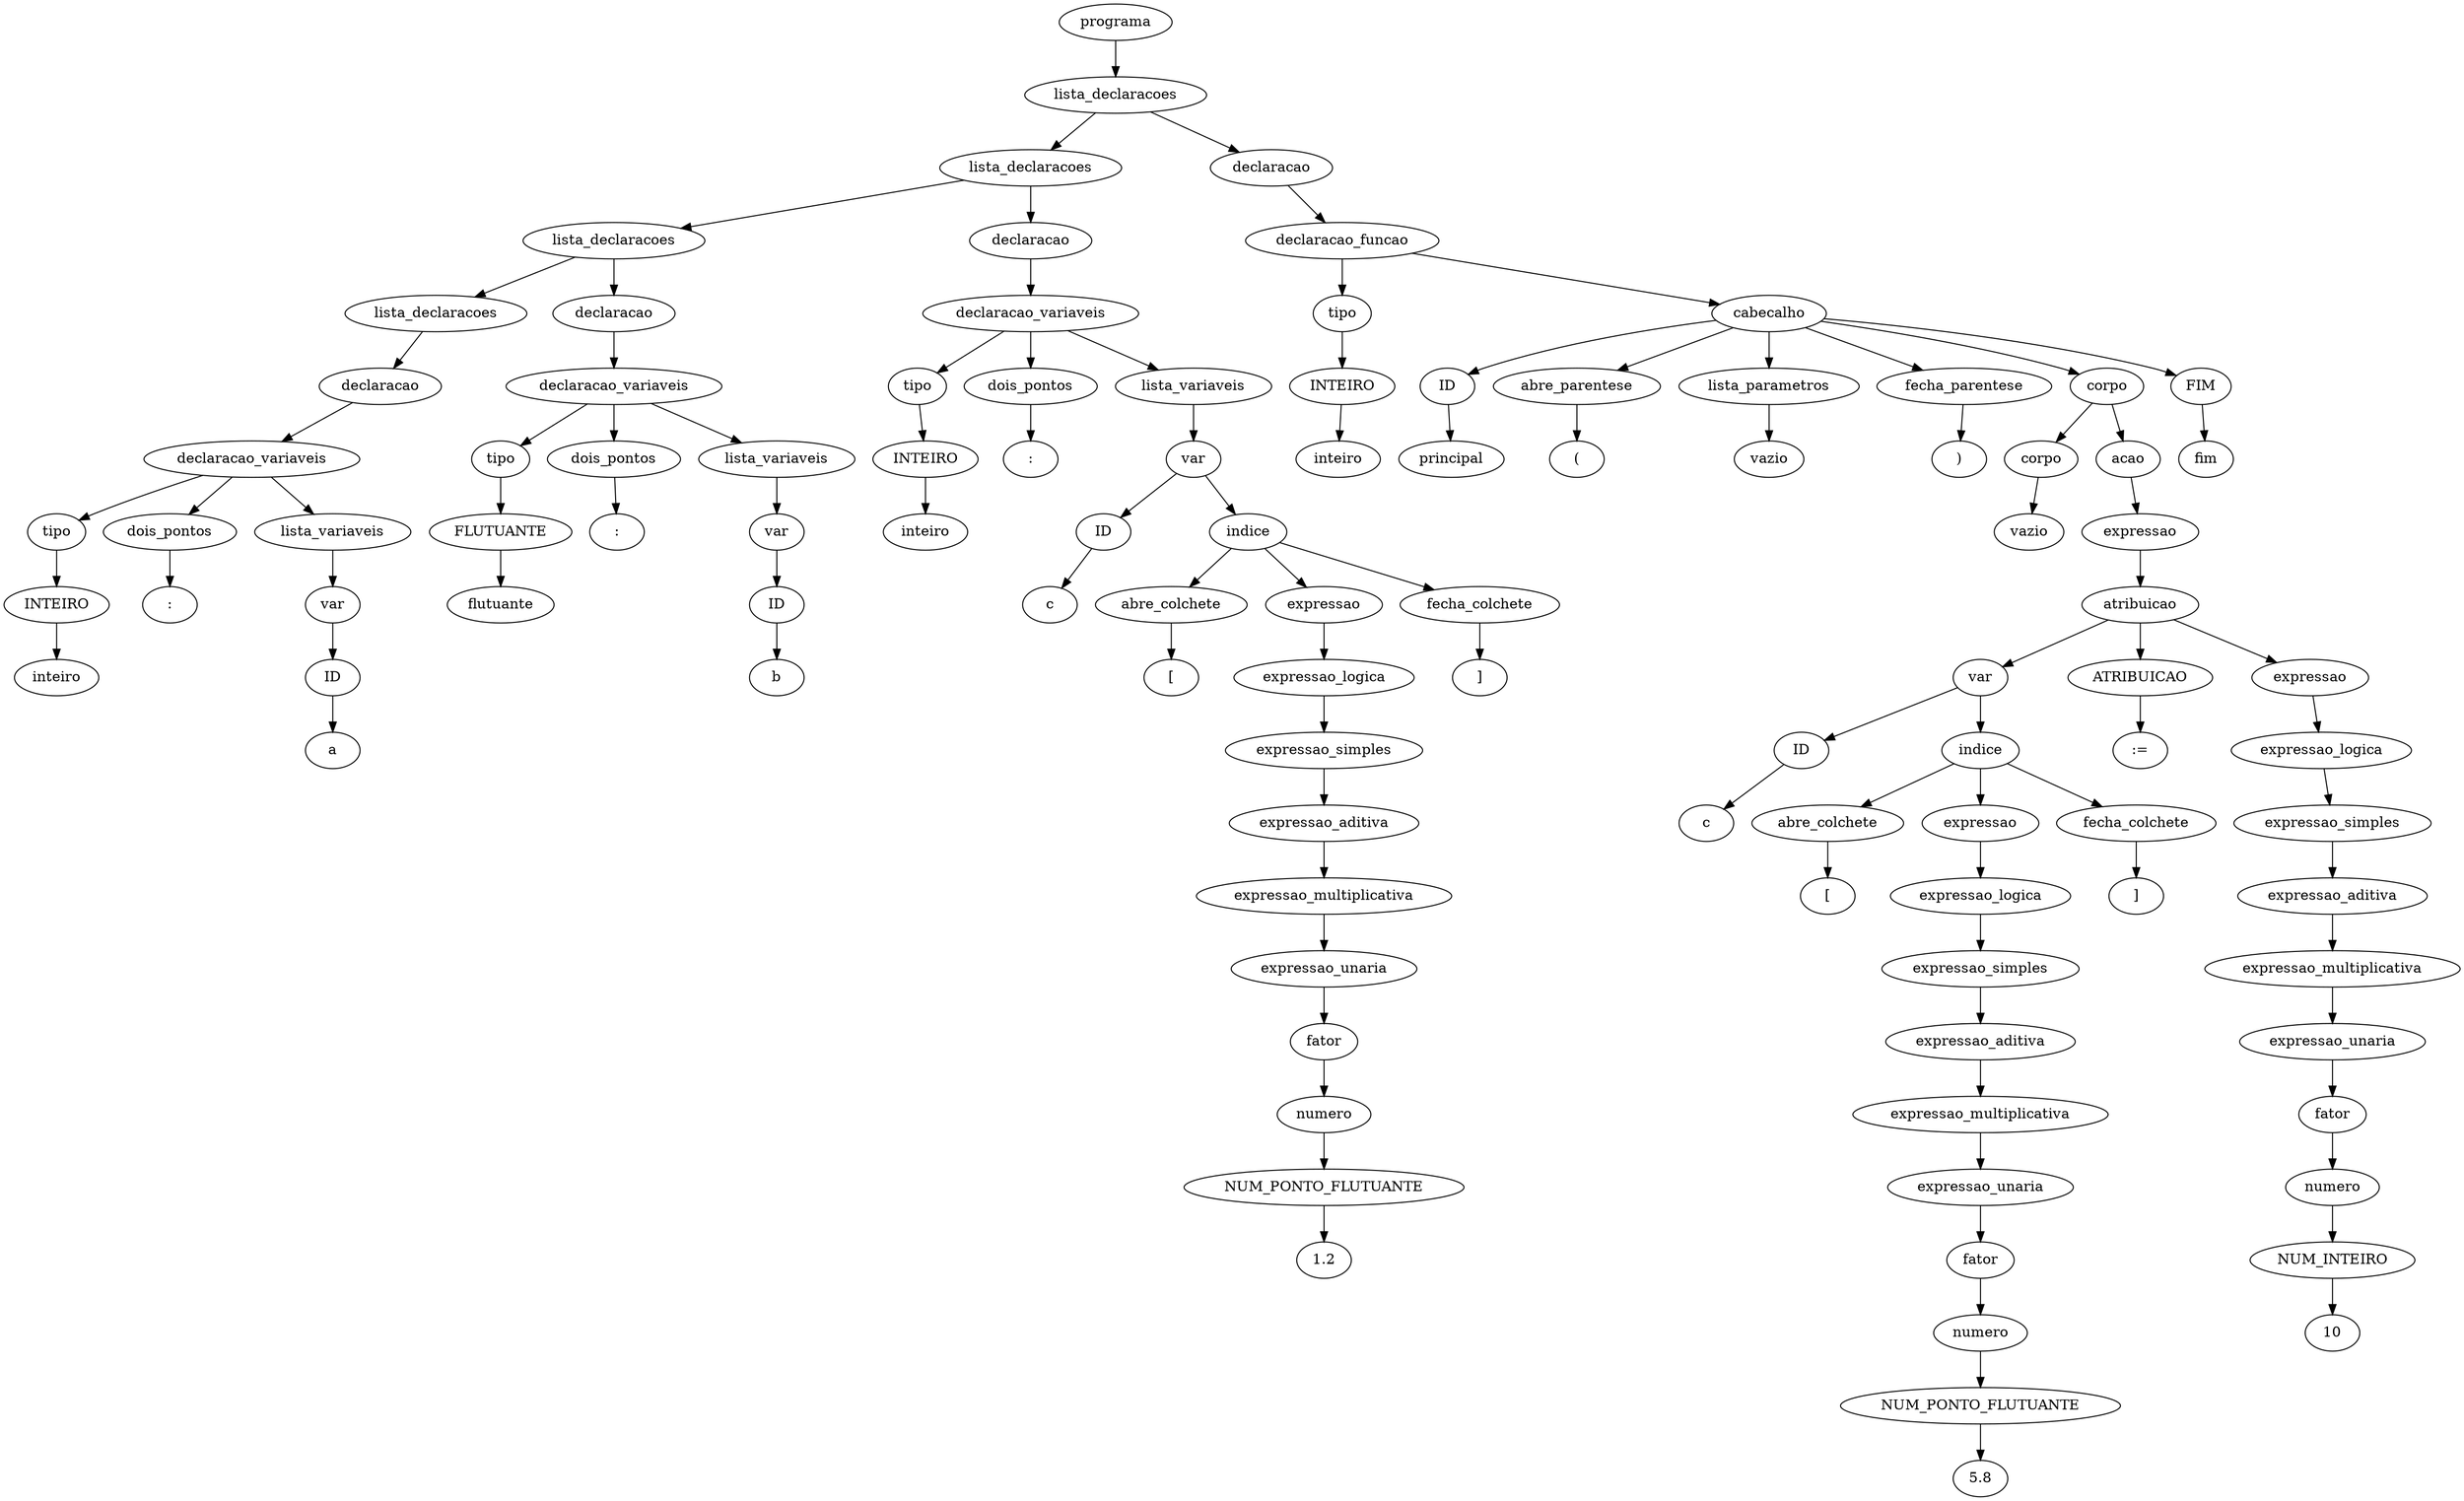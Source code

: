 digraph tree {
    "0x7f11655728e0" [label="programa"];
    "0x7f1165572dc0" [label="lista_declaracoes"];
    "0x7f1165572ee0" [label="lista_declaracoes"];
    "0x7f1165572700" [label="lista_declaracoes"];
    "0x7f1165603550" [label="lista_declaracoes"];
    "0x7f11517de8b0" [label="declaracao"];
    "0x7f11656033a0" [label="declaracao_variaveis"];
    "0x7f11656034c0" [label="tipo"];
    "0x7f1165603520" [label="INTEIRO"];
    "0x7f1165603490" [label="inteiro"];
    "0x7f1165603220" [label="dois_pontos"];
    "0x7f1165572790" [label=":"];
    "0x7f1165603280" [label="lista_variaveis"];
    "0x7f1165603430" [label="var"];
    "0x7f11517de820" [label="ID"];
    "0x7f1165572820" [label="a"];
    "0x7f1165572640" [label="declaracao"];
    "0x7f1165572580" [label="declaracao_variaveis"];
    "0x7f1165572850" [label="tipo"];
    "0x7f11655725b0" [label="FLUTUANTE"];
    "0x7f1165572730" [label="flutuante"];
    "0x7f11655729d0" [label="dois_pontos"];
    "0x7f1165572a00" [label=":"];
    "0x7f11655726d0" [label="lista_variaveis"];
    "0x7f11655725e0" [label="var"];
    "0x7f1165572610" [label="ID"];
    "0x7f1165572910" [label="b"];
    "0x7f1165572a30" [label="declaracao"];
    "0x7f1165572f10" [label="declaracao_variaveis"];
    "0x7f1165603460" [label="tipo"];
    "0x7f11656035b0" [label="INTEIRO"];
    "0x7f1165572a60" [label="inteiro"];
    "0x7f1165572df0" [label="dois_pontos"];
    "0x7f1165572bb0" [label=":"];
    "0x7f1165572880" [label="lista_variaveis"];
    "0x7f1165572ac0" [label="var"];
    "0x7f1165572af0" [label="ID"];
    "0x7f1165572d00" [label="c"];
    "0x7f1165572cd0" [label="indice"];
    "0x7f1165572d60" [label="abre_colchete"];
    "0x7f1165572e50" [label="["];
    "0x7f1165572ca0" [label="expressao"];
    "0x7f1165572c70" [label="expressao_logica"];
    "0x7f1165572be0" [label="expressao_simples"];
    "0x7f1165572b50" [label="expressao_aditiva"];
    "0x7f1165572c40" [label="expressao_multiplicativa"];
    "0x7f1165572a90" [label="expressao_unaria"];
    "0x7f1165572b20" [label="fator"];
    "0x7f1165572940" [label="numero"];
    "0x7f1165572670" [label="NUM_PONTO_FLUTUANTE"];
    "0x7f1165572c10" [label="1.2"];
    "0x7f1165572e80" [label="fecha_colchete"];
    "0x7f1165572eb0" [label="]"];
    "0x7f1165572f40" [label="declaracao"];
    "0x7f1165572970" [label="declaracao_funcao"];
    "0x7f11655728b0" [label="tipo"];
    "0x7f1165572550" [label="INTEIRO"];
    "0x7f1165572f70" [label="inteiro"];
    "0x7f11654b0310" [label="cabecalho"];
    "0x7f11654b07f0" [label="ID"];
    "0x7f11654b06a0" [label="principal"];
    "0x7f11654b0af0" [label="abre_parentese"];
    "0x7f11654b0b20" [label="("];
    "0x7f11654b0160" [label="lista_parametros"];
    "0x7f1165572e20" [label="vazio"];
    "0x7f11654b0b50" [label="fecha_parentese"];
    "0x7f11654b0b80" [label=")"];
    "0x7f11654b0a60" [label="corpo"];
    "0x7f11654b0340" [label="corpo"];
    "0x7f1165572fa0" [label="vazio"];
    "0x7f11654b0970" [label="acao"];
    "0x7f11654b07c0" [label="expressao"];
    "0x7f11654b0910" [label="atribuicao"];
    "0x7f11654b03a0" [label="var"];
    "0x7f11654b03d0" [label="ID"];
    "0x7f11654b05e0" [label="c"];
    "0x7f11654b05b0" [label="indice"];
    "0x7f11654b0640" [label="abre_colchete"];
    "0x7f11654b0730" [label="["];
    "0x7f11654b0580" [label="expressao"];
    "0x7f11654b0550" [label="expressao_logica"];
    "0x7f11654b04c0" [label="expressao_simples"];
    "0x7f11654b0430" [label="expressao_aditiva"];
    "0x7f11654b0520" [label="expressao_multiplicativa"];
    "0x7f11654b0370" [label="expressao_unaria"];
    "0x7f11654b0400" [label="fator"];
    "0x7f11654b01c0" [label="numero"];
    "0x7f11654b0280" [label="NUM_PONTO_FLUTUANTE"];
    "0x7f11654b04f0" [label="5.8"];
    "0x7f11654b0760" [label="fecha_colchete"];
    "0x7f11654b0790" [label="]"];
    "0x7f11654b09a0" [label="ATRIBUICAO"];
    "0x7f11654b0a30" [label=":="];
    "0x7f11654b08e0" [label="expressao"];
    "0x7f11654b08b0" [label="expressao_logica"];
    "0x7f11654b0820" [label="expressao_simples"];
    "0x7f11654b0490" [label="expressao_aditiva"];
    "0x7f11654b0700" [label="expressao_multiplicativa"];
    "0x7f11654b0670" [label="expressao_unaria"];
    "0x7f11654b0460" [label="fator"];
    "0x7f11654b02e0" [label="numero"];
    "0x7f11654b0220" [label="NUM_INTEIRO"];
    "0x7f11654b0610" [label="10"];
    "0x7f11654b0bb0" [label="FIM"];
    "0x7f11654b0be0" [label="fim"];
    "0x7f11655728e0" -> "0x7f1165572dc0";
    "0x7f1165572dc0" -> "0x7f1165572ee0";
    "0x7f1165572dc0" -> "0x7f1165572f40";
    "0x7f1165572ee0" -> "0x7f1165572700";
    "0x7f1165572ee0" -> "0x7f1165572a30";
    "0x7f1165572700" -> "0x7f1165603550";
    "0x7f1165572700" -> "0x7f1165572640";
    "0x7f1165603550" -> "0x7f11517de8b0";
    "0x7f11517de8b0" -> "0x7f11656033a0";
    "0x7f11656033a0" -> "0x7f11656034c0";
    "0x7f11656033a0" -> "0x7f1165603220";
    "0x7f11656033a0" -> "0x7f1165603280";
    "0x7f11656034c0" -> "0x7f1165603520";
    "0x7f1165603520" -> "0x7f1165603490";
    "0x7f1165603220" -> "0x7f1165572790";
    "0x7f1165603280" -> "0x7f1165603430";
    "0x7f1165603430" -> "0x7f11517de820";
    "0x7f11517de820" -> "0x7f1165572820";
    "0x7f1165572640" -> "0x7f1165572580";
    "0x7f1165572580" -> "0x7f1165572850";
    "0x7f1165572580" -> "0x7f11655729d0";
    "0x7f1165572580" -> "0x7f11655726d0";
    "0x7f1165572850" -> "0x7f11655725b0";
    "0x7f11655725b0" -> "0x7f1165572730";
    "0x7f11655729d0" -> "0x7f1165572a00";
    "0x7f11655726d0" -> "0x7f11655725e0";
    "0x7f11655725e0" -> "0x7f1165572610";
    "0x7f1165572610" -> "0x7f1165572910";
    "0x7f1165572a30" -> "0x7f1165572f10";
    "0x7f1165572f10" -> "0x7f1165603460";
    "0x7f1165572f10" -> "0x7f1165572df0";
    "0x7f1165572f10" -> "0x7f1165572880";
    "0x7f1165603460" -> "0x7f11656035b0";
    "0x7f11656035b0" -> "0x7f1165572a60";
    "0x7f1165572df0" -> "0x7f1165572bb0";
    "0x7f1165572880" -> "0x7f1165572ac0";
    "0x7f1165572ac0" -> "0x7f1165572af0";
    "0x7f1165572ac0" -> "0x7f1165572cd0";
    "0x7f1165572af0" -> "0x7f1165572d00";
    "0x7f1165572cd0" -> "0x7f1165572d60";
    "0x7f1165572cd0" -> "0x7f1165572ca0";
    "0x7f1165572cd0" -> "0x7f1165572e80";
    "0x7f1165572d60" -> "0x7f1165572e50";
    "0x7f1165572ca0" -> "0x7f1165572c70";
    "0x7f1165572c70" -> "0x7f1165572be0";
    "0x7f1165572be0" -> "0x7f1165572b50";
    "0x7f1165572b50" -> "0x7f1165572c40";
    "0x7f1165572c40" -> "0x7f1165572a90";
    "0x7f1165572a90" -> "0x7f1165572b20";
    "0x7f1165572b20" -> "0x7f1165572940";
    "0x7f1165572940" -> "0x7f1165572670";
    "0x7f1165572670" -> "0x7f1165572c10";
    "0x7f1165572e80" -> "0x7f1165572eb0";
    "0x7f1165572f40" -> "0x7f1165572970";
    "0x7f1165572970" -> "0x7f11655728b0";
    "0x7f1165572970" -> "0x7f11654b0310";
    "0x7f11655728b0" -> "0x7f1165572550";
    "0x7f1165572550" -> "0x7f1165572f70";
    "0x7f11654b0310" -> "0x7f11654b07f0";
    "0x7f11654b0310" -> "0x7f11654b0af0";
    "0x7f11654b0310" -> "0x7f11654b0160";
    "0x7f11654b0310" -> "0x7f11654b0b50";
    "0x7f11654b0310" -> "0x7f11654b0a60";
    "0x7f11654b0310" -> "0x7f11654b0bb0";
    "0x7f11654b07f0" -> "0x7f11654b06a0";
    "0x7f11654b0af0" -> "0x7f11654b0b20";
    "0x7f11654b0160" -> "0x7f1165572e20";
    "0x7f11654b0b50" -> "0x7f11654b0b80";
    "0x7f11654b0a60" -> "0x7f11654b0340";
    "0x7f11654b0a60" -> "0x7f11654b0970";
    "0x7f11654b0340" -> "0x7f1165572fa0";
    "0x7f11654b0970" -> "0x7f11654b07c0";
    "0x7f11654b07c0" -> "0x7f11654b0910";
    "0x7f11654b0910" -> "0x7f11654b03a0";
    "0x7f11654b0910" -> "0x7f11654b09a0";
    "0x7f11654b0910" -> "0x7f11654b08e0";
    "0x7f11654b03a0" -> "0x7f11654b03d0";
    "0x7f11654b03a0" -> "0x7f11654b05b0";
    "0x7f11654b03d0" -> "0x7f11654b05e0";
    "0x7f11654b05b0" -> "0x7f11654b0640";
    "0x7f11654b05b0" -> "0x7f11654b0580";
    "0x7f11654b05b0" -> "0x7f11654b0760";
    "0x7f11654b0640" -> "0x7f11654b0730";
    "0x7f11654b0580" -> "0x7f11654b0550";
    "0x7f11654b0550" -> "0x7f11654b04c0";
    "0x7f11654b04c0" -> "0x7f11654b0430";
    "0x7f11654b0430" -> "0x7f11654b0520";
    "0x7f11654b0520" -> "0x7f11654b0370";
    "0x7f11654b0370" -> "0x7f11654b0400";
    "0x7f11654b0400" -> "0x7f11654b01c0";
    "0x7f11654b01c0" -> "0x7f11654b0280";
    "0x7f11654b0280" -> "0x7f11654b04f0";
    "0x7f11654b0760" -> "0x7f11654b0790";
    "0x7f11654b09a0" -> "0x7f11654b0a30";
    "0x7f11654b08e0" -> "0x7f11654b08b0";
    "0x7f11654b08b0" -> "0x7f11654b0820";
    "0x7f11654b0820" -> "0x7f11654b0490";
    "0x7f11654b0490" -> "0x7f11654b0700";
    "0x7f11654b0700" -> "0x7f11654b0670";
    "0x7f11654b0670" -> "0x7f11654b0460";
    "0x7f11654b0460" -> "0x7f11654b02e0";
    "0x7f11654b02e0" -> "0x7f11654b0220";
    "0x7f11654b0220" -> "0x7f11654b0610";
    "0x7f11654b0bb0" -> "0x7f11654b0be0";
}
